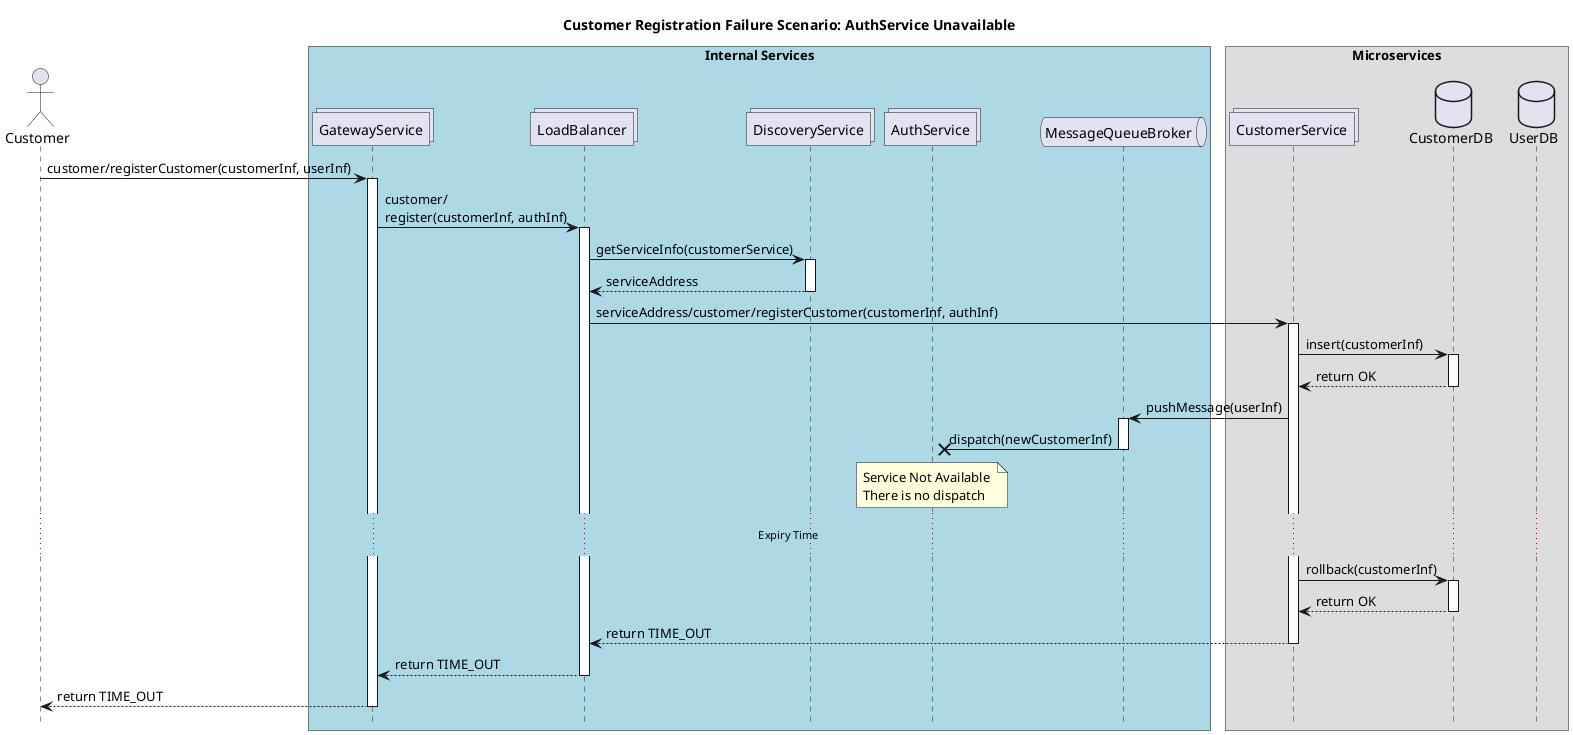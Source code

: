 @startuml CustomerRegistrationFailureScenarioAuthServiceUnavailable
!pragma teoz true

title "Customer Registration Failure Scenario: AuthService Unavailable"

hide footbox
actor Customer


box "Internal Services" #LightBlue
collections GatewayService
collections LoadBalancer
collections DiscoveryService
collections AuthService
queue MessageQueueBroker
end box

box "Microservices"
collections CustomerService
database CustomerDB
database UserDB
end box

Customer -> GatewayService ++ : customer/registerCustomer(customerInf, userInf)
GatewayService -> LoadBalancer ++ : customer/\nregister(customerInf, authInf)
LoadBalancer -> DiscoveryService ++ : getServiceInfo(customerService)
return serviceAddress 
LoadBalancer -> CustomerService ++ : serviceAddress/customer/registerCustomer(customerInf, authInf)
CustomerService -> CustomerDB ++: insert(customerInf)
return return OK 
CustomerService -> MessageQueueBroker ++ : pushMessage(userInf)
MessageQueueBroker ->x AuthService -- : dispatch(newCustomerInf)
note over AuthService: Service Not Available \nThere is no dispatch
...Expiry Time...
CustomerService -> CustomerDB ++: rollback(customerInf)
return return OK 
return return TIME_OUT 
return return TIME_OUT 
return return TIME_OUT 


@enduml